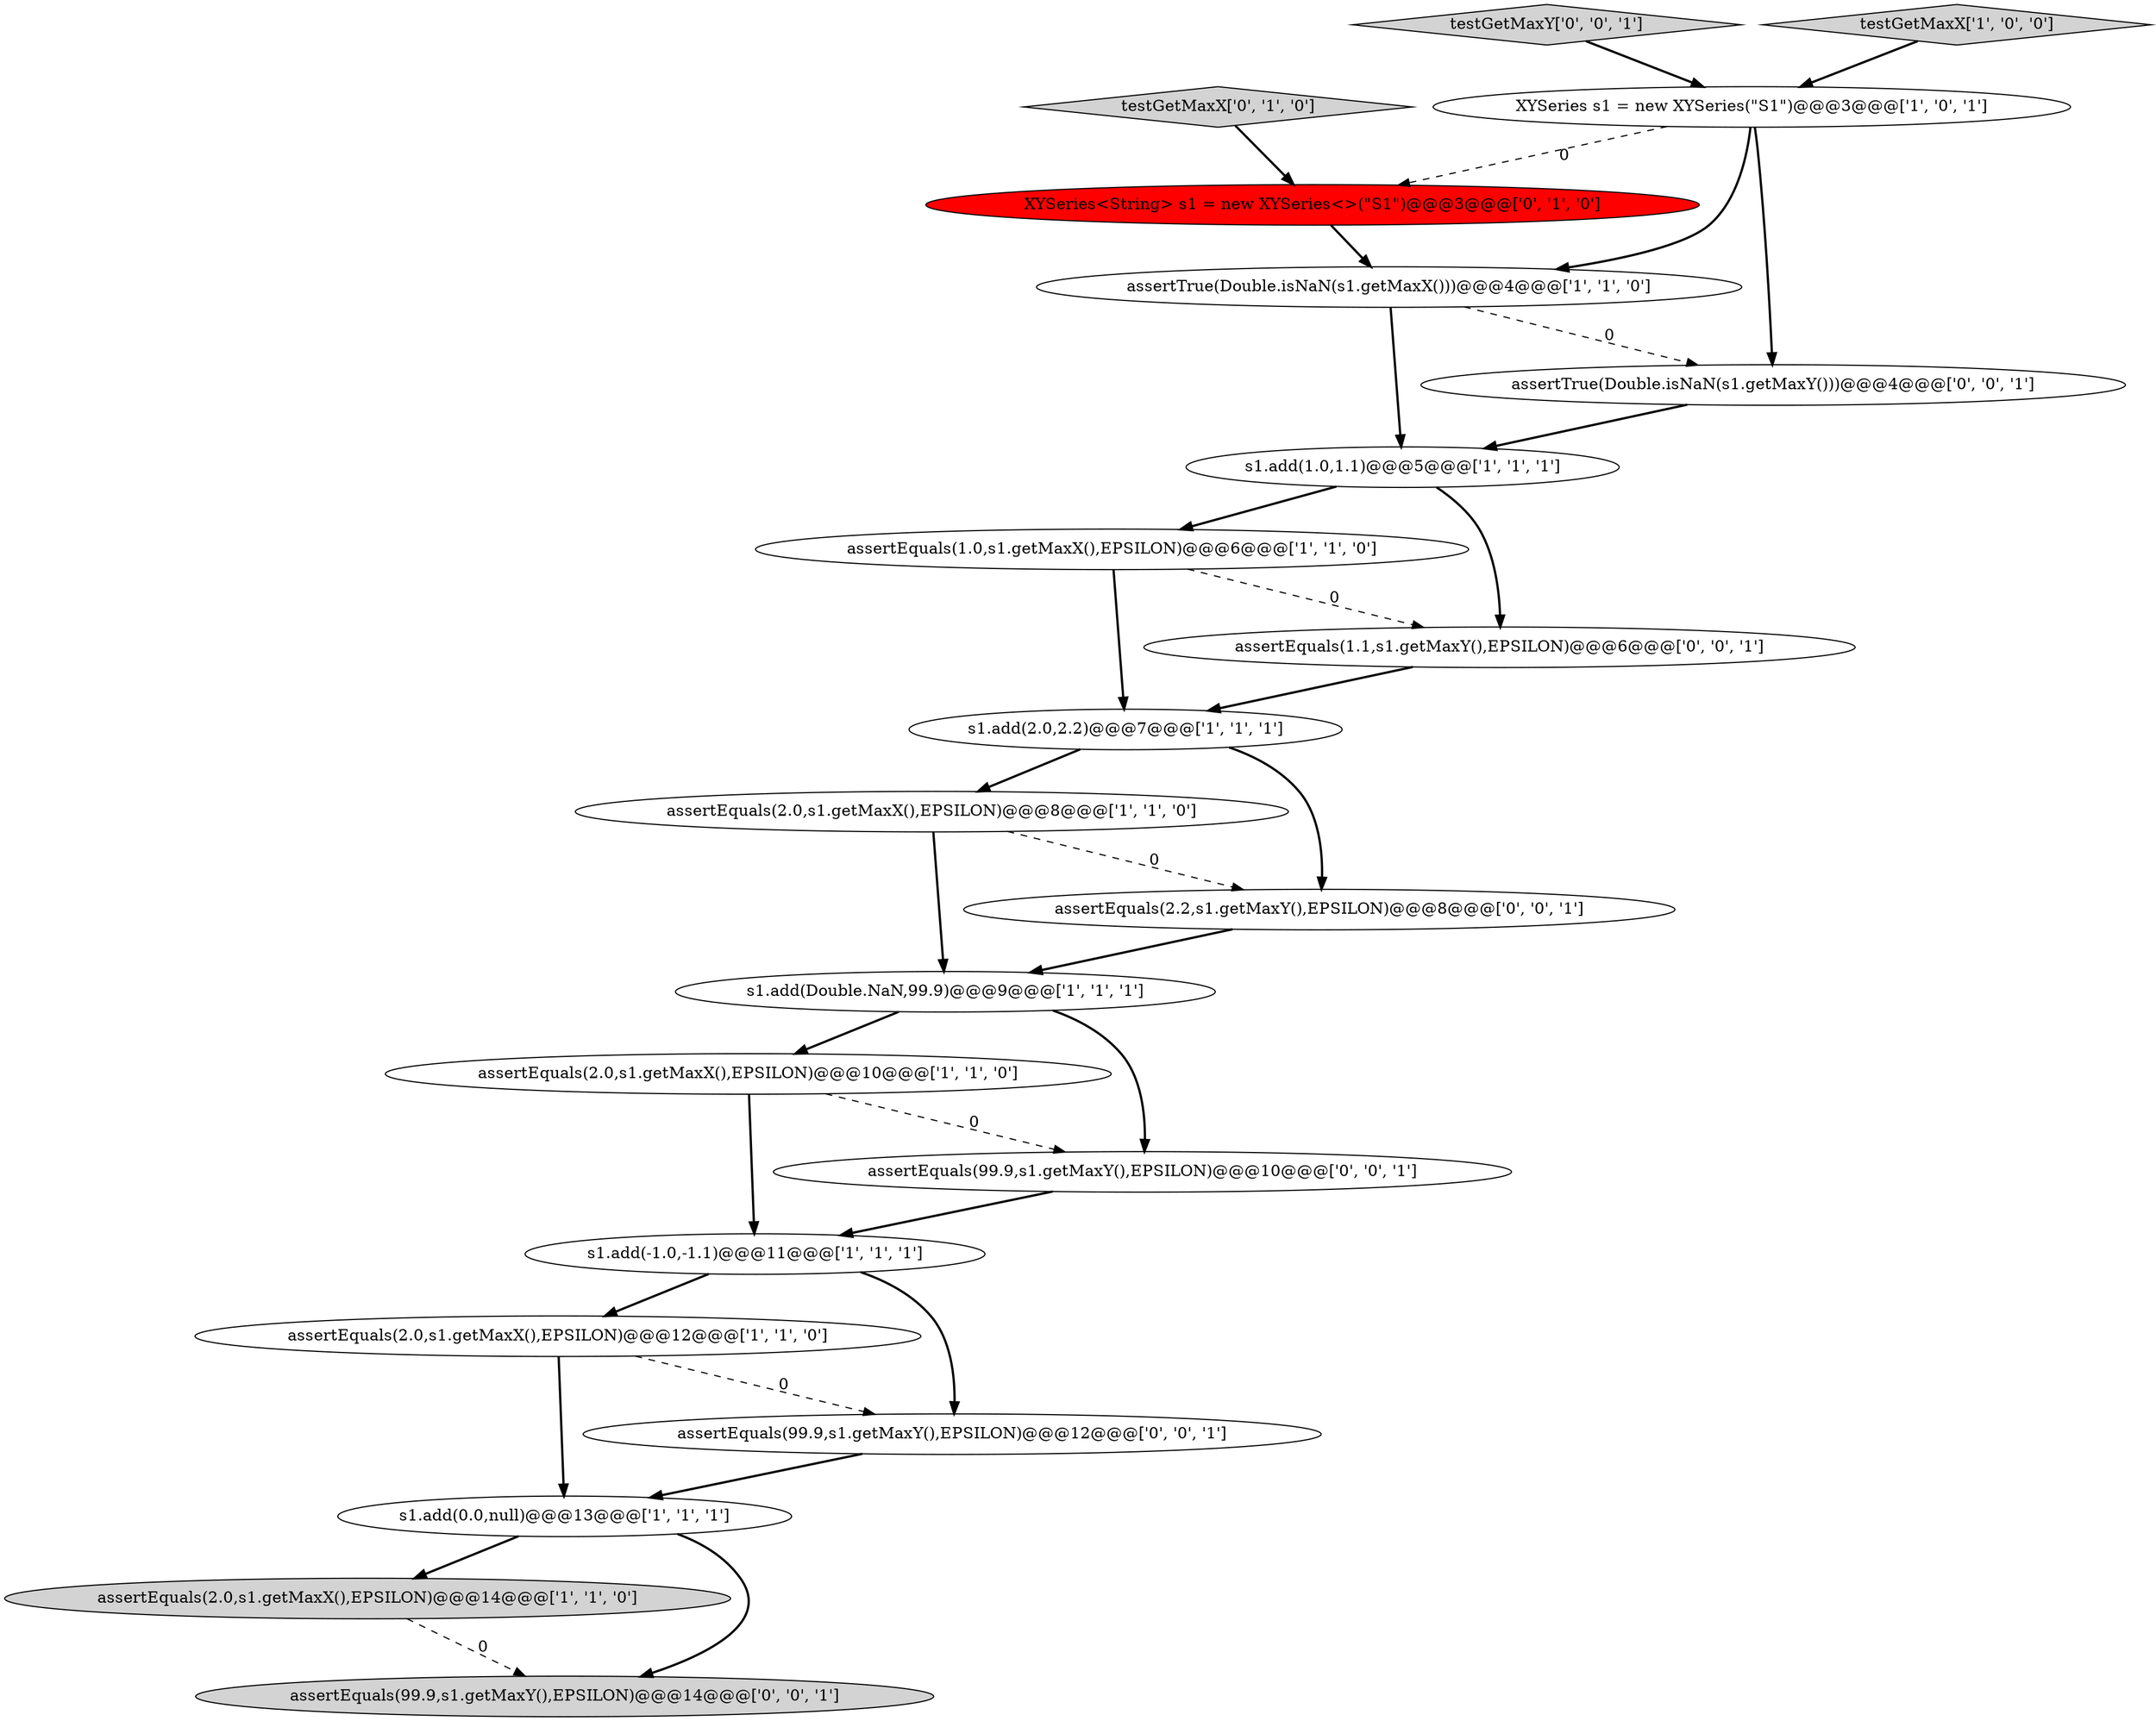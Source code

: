 digraph {
1 [style = filled, label = "assertEquals(2.0,s1.getMaxX(),EPSILON)@@@14@@@['1', '1', '0']", fillcolor = lightgray, shape = ellipse image = "AAA0AAABBB1BBB"];
14 [style = filled, label = "XYSeries<String> s1 = new XYSeries<>(\"S1\")@@@3@@@['0', '1', '0']", fillcolor = red, shape = ellipse image = "AAA1AAABBB2BBB"];
10 [style = filled, label = "assertTrue(Double.isNaN(s1.getMaxX()))@@@4@@@['1', '1', '0']", fillcolor = white, shape = ellipse image = "AAA0AAABBB1BBB"];
13 [style = filled, label = "testGetMaxX['0', '1', '0']", fillcolor = lightgray, shape = diamond image = "AAA0AAABBB2BBB"];
9 [style = filled, label = "XYSeries s1 = new XYSeries(\"S1\")@@@3@@@['1', '0', '1']", fillcolor = white, shape = ellipse image = "AAA0AAABBB1BBB"];
7 [style = filled, label = "s1.add(-1.0,-1.1)@@@11@@@['1', '1', '1']", fillcolor = white, shape = ellipse image = "AAA0AAABBB1BBB"];
8 [style = filled, label = "s1.add(1.0,1.1)@@@5@@@['1', '1', '1']", fillcolor = white, shape = ellipse image = "AAA0AAABBB1BBB"];
5 [style = filled, label = "assertEquals(2.0,s1.getMaxX(),EPSILON)@@@8@@@['1', '1', '0']", fillcolor = white, shape = ellipse image = "AAA0AAABBB1BBB"];
12 [style = filled, label = "assertEquals(2.0,s1.getMaxX(),EPSILON)@@@12@@@['1', '1', '0']", fillcolor = white, shape = ellipse image = "AAA0AAABBB1BBB"];
20 [style = filled, label = "testGetMaxY['0', '0', '1']", fillcolor = lightgray, shape = diamond image = "AAA0AAABBB3BBB"];
21 [style = filled, label = "assertEquals(99.9,s1.getMaxY(),EPSILON)@@@14@@@['0', '0', '1']", fillcolor = lightgray, shape = ellipse image = "AAA0AAABBB3BBB"];
2 [style = filled, label = "testGetMaxX['1', '0', '0']", fillcolor = lightgray, shape = diamond image = "AAA0AAABBB1BBB"];
17 [style = filled, label = "assertEquals(2.2,s1.getMaxY(),EPSILON)@@@8@@@['0', '0', '1']", fillcolor = white, shape = ellipse image = "AAA0AAABBB3BBB"];
6 [style = filled, label = "s1.add(2.0,2.2)@@@7@@@['1', '1', '1']", fillcolor = white, shape = ellipse image = "AAA0AAABBB1BBB"];
3 [style = filled, label = "assertEquals(2.0,s1.getMaxX(),EPSILON)@@@10@@@['1', '1', '0']", fillcolor = white, shape = ellipse image = "AAA0AAABBB1BBB"];
0 [style = filled, label = "assertEquals(1.0,s1.getMaxX(),EPSILON)@@@6@@@['1', '1', '0']", fillcolor = white, shape = ellipse image = "AAA0AAABBB1BBB"];
4 [style = filled, label = "s1.add(0.0,null)@@@13@@@['1', '1', '1']", fillcolor = white, shape = ellipse image = "AAA0AAABBB1BBB"];
15 [style = filled, label = "assertEquals(1.1,s1.getMaxY(),EPSILON)@@@6@@@['0', '0', '1']", fillcolor = white, shape = ellipse image = "AAA0AAABBB3BBB"];
18 [style = filled, label = "assertTrue(Double.isNaN(s1.getMaxY()))@@@4@@@['0', '0', '1']", fillcolor = white, shape = ellipse image = "AAA0AAABBB3BBB"];
19 [style = filled, label = "assertEquals(99.9,s1.getMaxY(),EPSILON)@@@12@@@['0', '0', '1']", fillcolor = white, shape = ellipse image = "AAA0AAABBB3BBB"];
16 [style = filled, label = "assertEquals(99.9,s1.getMaxY(),EPSILON)@@@10@@@['0', '0', '1']", fillcolor = white, shape = ellipse image = "AAA0AAABBB3BBB"];
11 [style = filled, label = "s1.add(Double.NaN,99.9)@@@9@@@['1', '1', '1']", fillcolor = white, shape = ellipse image = "AAA0AAABBB1BBB"];
6->17 [style = bold, label=""];
11->16 [style = bold, label=""];
8->15 [style = bold, label=""];
20->9 [style = bold, label=""];
0->6 [style = bold, label=""];
7->12 [style = bold, label=""];
16->7 [style = bold, label=""];
4->21 [style = bold, label=""];
14->10 [style = bold, label=""];
0->15 [style = dashed, label="0"];
15->6 [style = bold, label=""];
1->21 [style = dashed, label="0"];
2->9 [style = bold, label=""];
9->10 [style = bold, label=""];
8->0 [style = bold, label=""];
6->5 [style = bold, label=""];
9->18 [style = bold, label=""];
9->14 [style = dashed, label="0"];
5->17 [style = dashed, label="0"];
10->8 [style = bold, label=""];
12->4 [style = bold, label=""];
3->7 [style = bold, label=""];
11->3 [style = bold, label=""];
12->19 [style = dashed, label="0"];
5->11 [style = bold, label=""];
4->1 [style = bold, label=""];
18->8 [style = bold, label=""];
19->4 [style = bold, label=""];
7->19 [style = bold, label=""];
13->14 [style = bold, label=""];
10->18 [style = dashed, label="0"];
3->16 [style = dashed, label="0"];
17->11 [style = bold, label=""];
}
